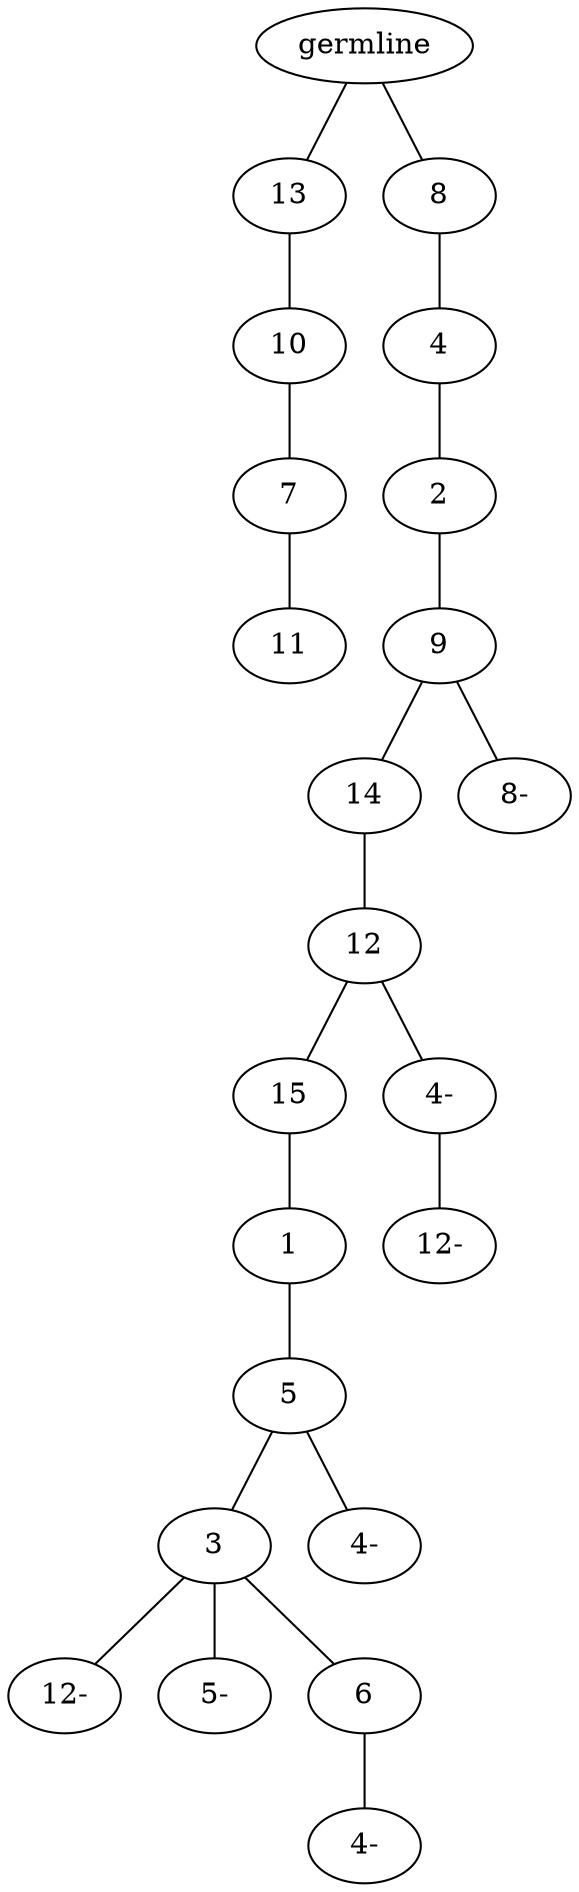 graph tree {
    "139739163802496" [label="germline"];
    "139739160916416" [label="13"];
    "139739160917184" [label="10"];
    "139739160916560" [label="7"];
    "139739160845328" [label="11"];
    "139739160919728" [label="8"];
    "139739160845376" [label="4"];
    "139739160844368" [label="2"];
    "139739160844080" [label="9"];
    "139739160845760" [label="14"];
    "139739162493136" [label="12"];
    "139739162493232" [label="15"];
    "139739162496736" [label="1"];
    "139739162495776" [label="5"];
    "139739162493808" [label="3"];
    "139739162496352" [label="12-"];
    "139739162494000" [label="5-"];
    "139739167302608" [label="6"];
    "139739167304528" [label="4-"];
    "139739162493520" [label="4-"];
    "139739162494144" [label="4-"];
    "139739162495056" [label="12-"];
    "139739160843600" [label="8-"];
    "139739163802496" -- "139739160916416";
    "139739163802496" -- "139739160919728";
    "139739160916416" -- "139739160917184";
    "139739160917184" -- "139739160916560";
    "139739160916560" -- "139739160845328";
    "139739160919728" -- "139739160845376";
    "139739160845376" -- "139739160844368";
    "139739160844368" -- "139739160844080";
    "139739160844080" -- "139739160845760";
    "139739160844080" -- "139739160843600";
    "139739160845760" -- "139739162493136";
    "139739162493136" -- "139739162493232";
    "139739162493136" -- "139739162494144";
    "139739162493232" -- "139739162496736";
    "139739162496736" -- "139739162495776";
    "139739162495776" -- "139739162493808";
    "139739162495776" -- "139739162493520";
    "139739162493808" -- "139739162496352";
    "139739162493808" -- "139739162494000";
    "139739162493808" -- "139739167302608";
    "139739167302608" -- "139739167304528";
    "139739162494144" -- "139739162495056";
}
